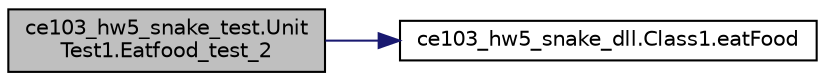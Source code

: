 digraph "ce103_hw5_snake_test.UnitTest1.Eatfood_test_2"
{
 // INTERACTIVE_SVG=YES
 // LATEX_PDF_SIZE
  edge [fontname="Helvetica",fontsize="10",labelfontname="Helvetica",labelfontsize="10"];
  node [fontname="Helvetica",fontsize="10",shape=record];
  rankdir="LR";
  Node1 [label="ce103_hw5_snake_test.Unit\lTest1.Eatfood_test_2",height=0.2,width=0.4,color="black", fillcolor="grey75", style="filled", fontcolor="black",tooltip=" "];
  Node1 -> Node2 [color="midnightblue",fontsize="10",style="solid",fontname="Helvetica"];
  Node2 [label="ce103_hw5_snake_dll.Class1.eatFood",height=0.2,width=0.4,color="black", fillcolor="white", style="filled",URL="$d2/dee/a00049.html#a08ada322cfc8ae6e7dd55fab1045d223",tooltip=" "];
}
